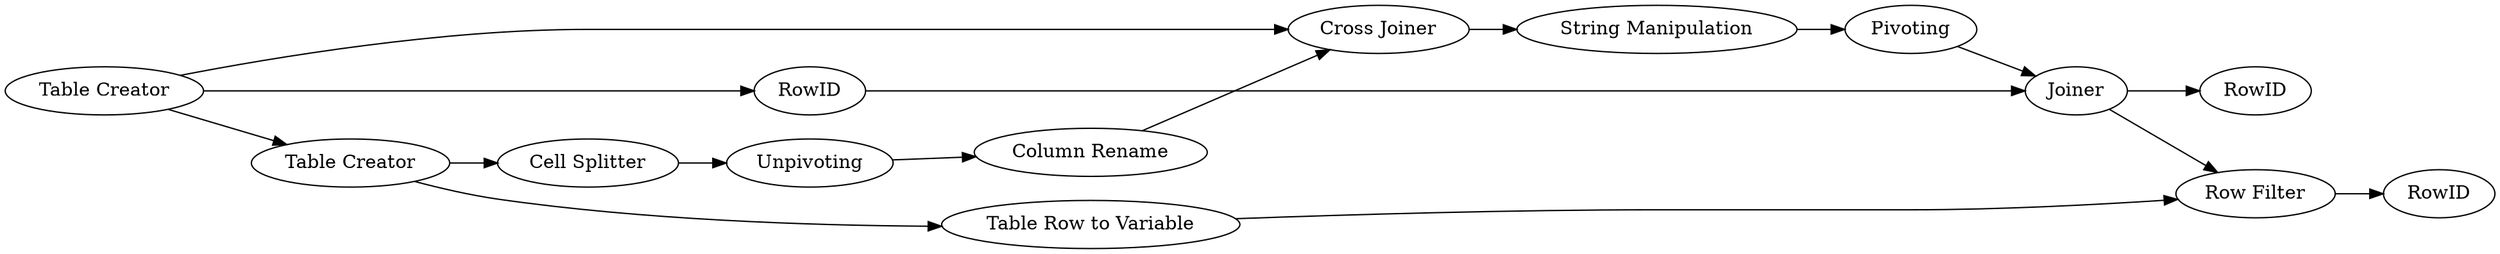 digraph {
	2 [label="Table Creator"]
	4 [label="Cell Splitter"]
	5 [label=Unpivoting]
	6 [label="Cross Joiner"]
	286 [label="String Manipulation"]
	1659 [label="Column Rename"]
	1663 [label="Table Creator"]
	1670 [label=RowID]
	1672 [label=RowID]
	1674 [label=RowID]
	1675 [label=Joiner]
	1676 [label=Pivoting]
	1677 [label="Table Row to Variable"]
	1678 [label="Row Filter"]
	2 -> 4
	2 -> 1677
	4 -> 5
	5 -> 1659
	6 -> 286
	286 -> 1676
	1659 -> 6
	1663 -> 1672
	1663 -> 6
	1663 -> 2
	1672 -> 1675
	1675 -> 1674
	1675 -> 1678
	1676 -> 1675
	1677 -> 1678
	1678 -> 1670
	rankdir=LR
}
